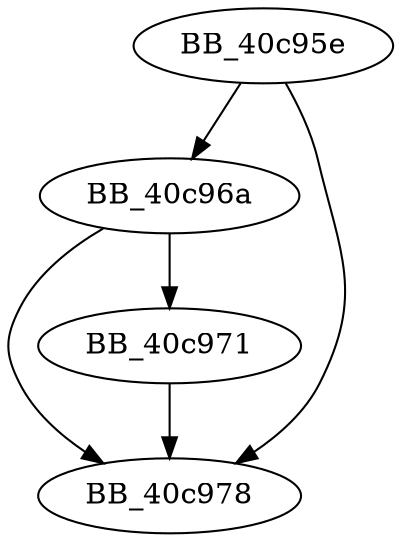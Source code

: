 DiGraph sub_40C95E{
BB_40c95e->BB_40c96a
BB_40c95e->BB_40c978
BB_40c96a->BB_40c971
BB_40c96a->BB_40c978
BB_40c971->BB_40c978
}
